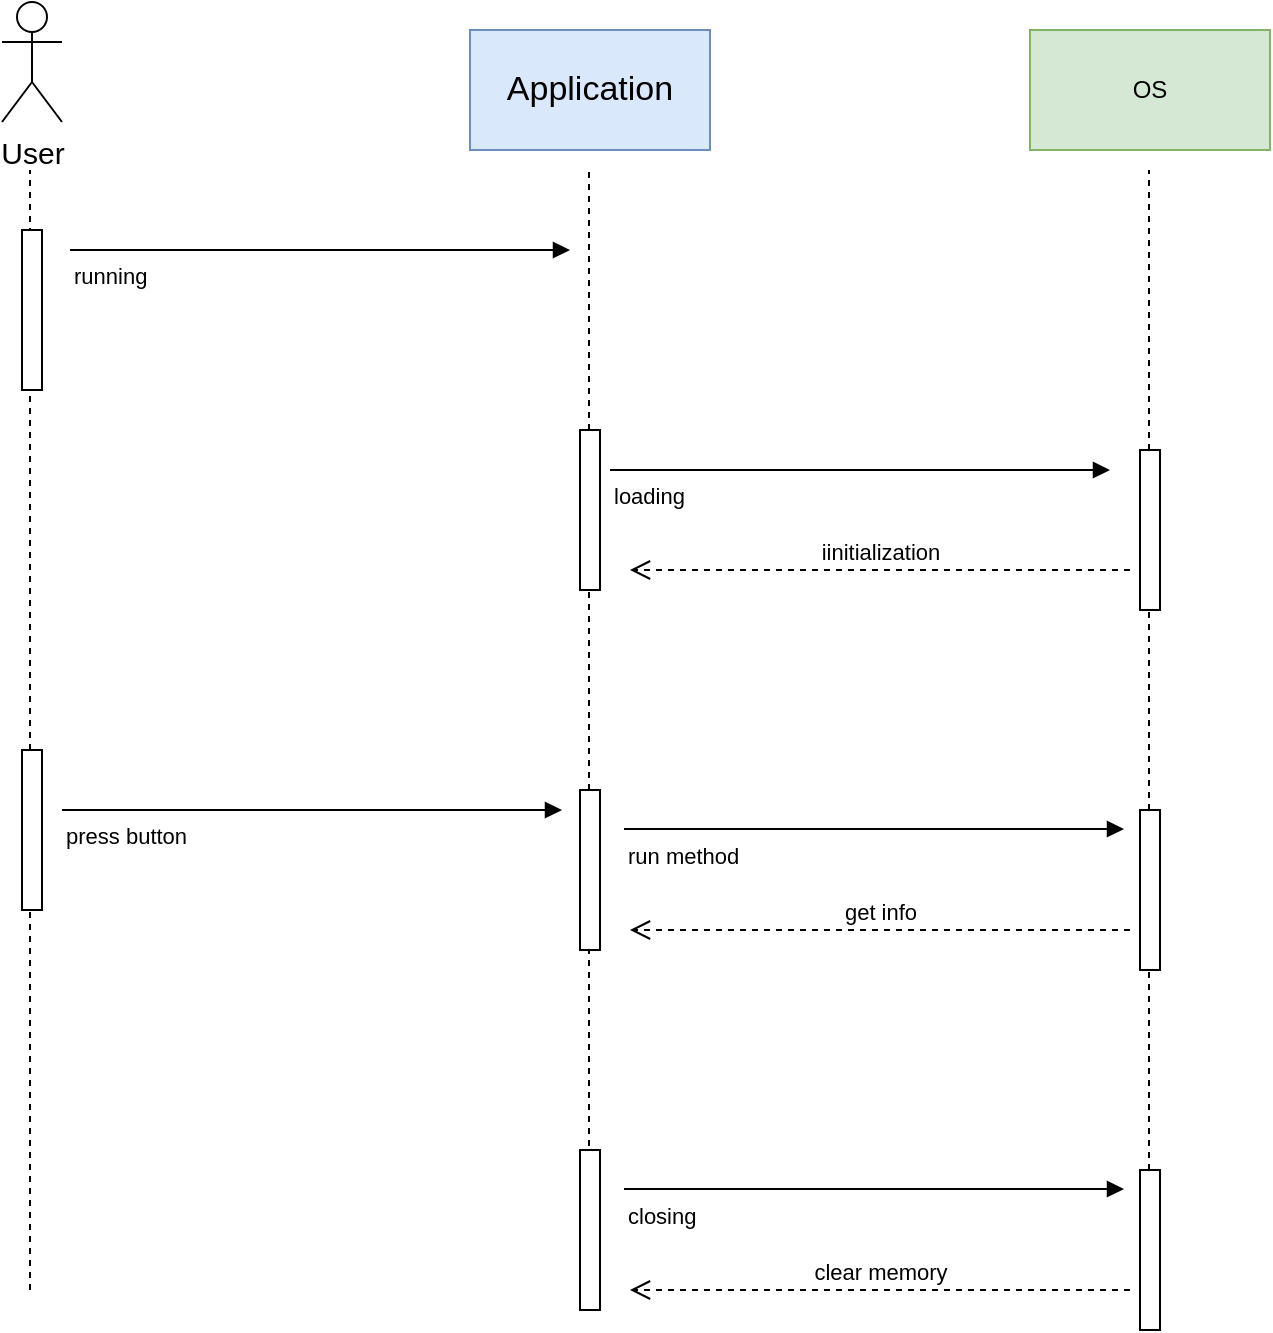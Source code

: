 <mxfile version="21.2.3" type="google">
  <diagram name="Страница 1" id="uMKXttuYRJ_Nzv-qCl7c">
    <mxGraphModel grid="1" page="1" gridSize="10" guides="1" tooltips="1" connect="1" arrows="1" fold="1" pageScale="1" pageWidth="827" pageHeight="1169" math="0" shadow="0">
      <root>
        <mxCell id="0" />
        <mxCell id="1" parent="0" />
        <mxCell id="W5s0XU8Qh8C-Z28YjeRz-1" value="&lt;font style=&quot;font-size: 15px;&quot;&gt;User&lt;/font&gt;" style="shape=umlActor;verticalLabelPosition=bottom;verticalAlign=top;html=1;outlineConnect=0;" vertex="1" parent="1">
          <mxGeometry x="266" y="156" width="30" height="60" as="geometry" />
        </mxCell>
        <mxCell id="W5s0XU8Qh8C-Z28YjeRz-2" value="" style="endArrow=none;dashed=1;html=1;rounded=0;" edge="1" parent="1" source="W5s0XU8Qh8C-Z28YjeRz-22">
          <mxGeometry width="50" height="50" relative="1" as="geometry">
            <mxPoint x="280" y="800" as="sourcePoint" />
            <mxPoint x="280" y="240" as="targetPoint" />
          </mxGeometry>
        </mxCell>
        <mxCell id="W5s0XU8Qh8C-Z28YjeRz-7" value="&lt;font style=&quot;font-size: 17px;&quot;&gt;Application&lt;/font&gt;" style="rounded=0;whiteSpace=wrap;html=1;fillColor=#dae8fc;strokeColor=#6c8ebf;" vertex="1" parent="1">
          <mxGeometry x="500" y="170" width="120" height="60" as="geometry" />
        </mxCell>
        <mxCell id="W5s0XU8Qh8C-Z28YjeRz-8" value="" style="endArrow=none;dashed=1;html=1;rounded=0;" edge="1" parent="1" source="W5s0XU8Qh8C-Z28YjeRz-25">
          <mxGeometry width="50" height="50" relative="1" as="geometry">
            <mxPoint x="559.5" y="800" as="sourcePoint" />
            <mxPoint x="559.5" y="240" as="targetPoint" />
          </mxGeometry>
        </mxCell>
        <mxCell id="W5s0XU8Qh8C-Z28YjeRz-9" value="" style="html=1;points=[];perimeter=orthogonalPerimeter;outlineConnect=0;targetShapes=umlLifeline;portConstraint=eastwest;newEdgeStyle={&quot;edgeStyle&quot;:&quot;elbowEdgeStyle&quot;,&quot;elbow&quot;:&quot;vertical&quot;,&quot;curved&quot;:0,&quot;rounded&quot;:0};" vertex="1" parent="1">
          <mxGeometry x="276" y="270" width="10" height="80" as="geometry" />
        </mxCell>
        <mxCell id="W5s0XU8Qh8C-Z28YjeRz-10" value="running" style="endArrow=block;endFill=1;html=1;edgeStyle=orthogonalEdgeStyle;align=left;verticalAlign=top;rounded=0;" edge="1" parent="1">
          <mxGeometry x="-1" relative="1" as="geometry">
            <mxPoint x="300" y="280" as="sourcePoint" />
            <mxPoint x="550" y="280" as="targetPoint" />
          </mxGeometry>
        </mxCell>
        <mxCell id="W5s0XU8Qh8C-Z28YjeRz-12" value="OS" style="rounded=0;whiteSpace=wrap;html=1;fillColor=#d5e8d4;strokeColor=#82b366;" vertex="1" parent="1">
          <mxGeometry x="780" y="170" width="120" height="60" as="geometry" />
        </mxCell>
        <mxCell id="W5s0XU8Qh8C-Z28YjeRz-13" value="" style="endArrow=none;dashed=1;html=1;rounded=0;" edge="1" parent="1" source="W5s0XU8Qh8C-Z28YjeRz-19">
          <mxGeometry width="50" height="50" relative="1" as="geometry">
            <mxPoint x="839.5" y="800" as="sourcePoint" />
            <mxPoint x="839.5" y="240" as="targetPoint" />
          </mxGeometry>
        </mxCell>
        <mxCell id="W5s0XU8Qh8C-Z28YjeRz-14" value="" style="html=1;points=[];perimeter=orthogonalPerimeter;outlineConnect=0;targetShapes=umlLifeline;portConstraint=eastwest;newEdgeStyle={&quot;edgeStyle&quot;:&quot;elbowEdgeStyle&quot;,&quot;elbow&quot;:&quot;vertical&quot;,&quot;curved&quot;:0,&quot;rounded&quot;:0};" vertex="1" parent="1">
          <mxGeometry x="555" y="370" width="10" height="80" as="geometry" />
        </mxCell>
        <mxCell id="W5s0XU8Qh8C-Z28YjeRz-16" value="loading" style="endArrow=block;endFill=1;html=1;edgeStyle=orthogonalEdgeStyle;align=left;verticalAlign=top;rounded=0;" edge="1" parent="1">
          <mxGeometry x="-1" relative="1" as="geometry">
            <mxPoint x="570" y="390" as="sourcePoint" />
            <mxPoint x="820" y="390" as="targetPoint" />
          </mxGeometry>
        </mxCell>
        <mxCell id="W5s0XU8Qh8C-Z28YjeRz-18" value="iinitialization" style="html=1;verticalAlign=bottom;endArrow=open;dashed=1;endSize=8;edgeStyle=elbowEdgeStyle;elbow=vertical;curved=0;rounded=0;" edge="1" parent="1">
          <mxGeometry relative="1" as="geometry">
            <mxPoint x="830" y="440" as="sourcePoint" />
            <mxPoint x="580" y="440" as="targetPoint" />
          </mxGeometry>
        </mxCell>
        <mxCell id="W5s0XU8Qh8C-Z28YjeRz-20" value="" style="endArrow=none;dashed=1;html=1;rounded=0;" edge="1" parent="1" target="W5s0XU8Qh8C-Z28YjeRz-19">
          <mxGeometry width="50" height="50" relative="1" as="geometry">
            <mxPoint x="839.5" y="800" as="sourcePoint" />
            <mxPoint x="839.5" y="240" as="targetPoint" />
          </mxGeometry>
        </mxCell>
        <mxCell id="W5s0XU8Qh8C-Z28YjeRz-19" value="" style="html=1;points=[];perimeter=orthogonalPerimeter;outlineConnect=0;targetShapes=umlLifeline;portConstraint=eastwest;newEdgeStyle={&quot;edgeStyle&quot;:&quot;elbowEdgeStyle&quot;,&quot;elbow&quot;:&quot;vertical&quot;,&quot;curved&quot;:0,&quot;rounded&quot;:0};" vertex="1" parent="1">
          <mxGeometry x="835" y="380" width="10" height="80" as="geometry" />
        </mxCell>
        <mxCell id="W5s0XU8Qh8C-Z28YjeRz-21" value="" style="endArrow=none;dashed=1;html=1;rounded=0;" edge="1" parent="1" target="W5s0XU8Qh8C-Z28YjeRz-22">
          <mxGeometry width="50" height="50" relative="1" as="geometry">
            <mxPoint x="280" y="800" as="sourcePoint" />
            <mxPoint x="280" y="240" as="targetPoint" />
          </mxGeometry>
        </mxCell>
        <mxCell id="W5s0XU8Qh8C-Z28YjeRz-22" value="" style="html=1;points=[];perimeter=orthogonalPerimeter;outlineConnect=0;targetShapes=umlLifeline;portConstraint=eastwest;newEdgeStyle={&quot;edgeStyle&quot;:&quot;elbowEdgeStyle&quot;,&quot;elbow&quot;:&quot;vertical&quot;,&quot;curved&quot;:0,&quot;rounded&quot;:0};" vertex="1" parent="1">
          <mxGeometry x="276" y="530" width="10" height="80" as="geometry" />
        </mxCell>
        <mxCell id="W5s0XU8Qh8C-Z28YjeRz-23" value="press button" style="endArrow=block;endFill=1;html=1;edgeStyle=orthogonalEdgeStyle;align=left;verticalAlign=top;rounded=0;" edge="1" parent="1">
          <mxGeometry x="-1" relative="1" as="geometry">
            <mxPoint x="296" y="560" as="sourcePoint" />
            <mxPoint x="546" y="560" as="targetPoint" />
          </mxGeometry>
        </mxCell>
        <mxCell id="W5s0XU8Qh8C-Z28YjeRz-24" value="" style="endArrow=none;dashed=1;html=1;rounded=0;" edge="1" parent="1" target="W5s0XU8Qh8C-Z28YjeRz-25">
          <mxGeometry width="50" height="50" relative="1" as="geometry">
            <mxPoint x="559.5" y="800" as="sourcePoint" />
            <mxPoint x="559.5" y="240" as="targetPoint" />
          </mxGeometry>
        </mxCell>
        <mxCell id="W5s0XU8Qh8C-Z28YjeRz-25" value="" style="html=1;points=[];perimeter=orthogonalPerimeter;outlineConnect=0;targetShapes=umlLifeline;portConstraint=eastwest;newEdgeStyle={&quot;edgeStyle&quot;:&quot;elbowEdgeStyle&quot;,&quot;elbow&quot;:&quot;vertical&quot;,&quot;curved&quot;:0,&quot;rounded&quot;:0};" vertex="1" parent="1">
          <mxGeometry x="555" y="550" width="10" height="80" as="geometry" />
        </mxCell>
        <mxCell id="W5s0XU8Qh8C-Z28YjeRz-26" value="run method" style="endArrow=block;endFill=1;html=1;edgeStyle=orthogonalEdgeStyle;align=left;verticalAlign=top;rounded=0;" edge="1" parent="1">
          <mxGeometry x="-1" relative="1" as="geometry">
            <mxPoint x="577" y="569.5" as="sourcePoint" />
            <mxPoint x="827" y="569.5" as="targetPoint" />
          </mxGeometry>
        </mxCell>
        <mxCell id="W5s0XU8Qh8C-Z28YjeRz-27" value="get info" style="html=1;verticalAlign=bottom;endArrow=open;dashed=1;endSize=8;edgeStyle=elbowEdgeStyle;elbow=vertical;curved=0;rounded=0;" edge="1" parent="1">
          <mxGeometry relative="1" as="geometry">
            <mxPoint x="830" y="620" as="sourcePoint" />
            <mxPoint x="580" y="620" as="targetPoint" />
          </mxGeometry>
        </mxCell>
        <mxCell id="W5s0XU8Qh8C-Z28YjeRz-28" value="" style="html=1;points=[];perimeter=orthogonalPerimeter;outlineConnect=0;targetShapes=umlLifeline;portConstraint=eastwest;newEdgeStyle={&quot;edgeStyle&quot;:&quot;elbowEdgeStyle&quot;,&quot;elbow&quot;:&quot;vertical&quot;,&quot;curved&quot;:0,&quot;rounded&quot;:0};" vertex="1" parent="1">
          <mxGeometry x="835" y="560" width="10" height="80" as="geometry" />
        </mxCell>
        <mxCell id="W5s0XU8Qh8C-Z28YjeRz-29" value="" style="html=1;points=[];perimeter=orthogonalPerimeter;outlineConnect=0;targetShapes=umlLifeline;portConstraint=eastwest;newEdgeStyle={&quot;edgeStyle&quot;:&quot;elbowEdgeStyle&quot;,&quot;elbow&quot;:&quot;vertical&quot;,&quot;curved&quot;:0,&quot;rounded&quot;:0};" vertex="1" parent="1">
          <mxGeometry x="555" y="730" width="10" height="80" as="geometry" />
        </mxCell>
        <mxCell id="W5s0XU8Qh8C-Z28YjeRz-30" value="closing" style="endArrow=block;endFill=1;html=1;edgeStyle=orthogonalEdgeStyle;align=left;verticalAlign=top;rounded=0;" edge="1" parent="1">
          <mxGeometry x="-1" relative="1" as="geometry">
            <mxPoint x="577" y="749.5" as="sourcePoint" />
            <mxPoint x="827" y="749.5" as="targetPoint" />
          </mxGeometry>
        </mxCell>
        <mxCell id="W5s0XU8Qh8C-Z28YjeRz-31" value="clear memory" style="html=1;verticalAlign=bottom;endArrow=open;dashed=1;endSize=8;edgeStyle=elbowEdgeStyle;elbow=vertical;curved=0;rounded=0;" edge="1" parent="1">
          <mxGeometry relative="1" as="geometry">
            <mxPoint x="830" y="800" as="sourcePoint" />
            <mxPoint x="580" y="800" as="targetPoint" />
          </mxGeometry>
        </mxCell>
        <mxCell id="W5s0XU8Qh8C-Z28YjeRz-32" value="" style="html=1;points=[];perimeter=orthogonalPerimeter;outlineConnect=0;targetShapes=umlLifeline;portConstraint=eastwest;newEdgeStyle={&quot;edgeStyle&quot;:&quot;elbowEdgeStyle&quot;,&quot;elbow&quot;:&quot;vertical&quot;,&quot;curved&quot;:0,&quot;rounded&quot;:0};" vertex="1" parent="1">
          <mxGeometry x="835" y="740" width="10" height="80" as="geometry" />
        </mxCell>
      </root>
    </mxGraphModel>
  </diagram>
</mxfile>
